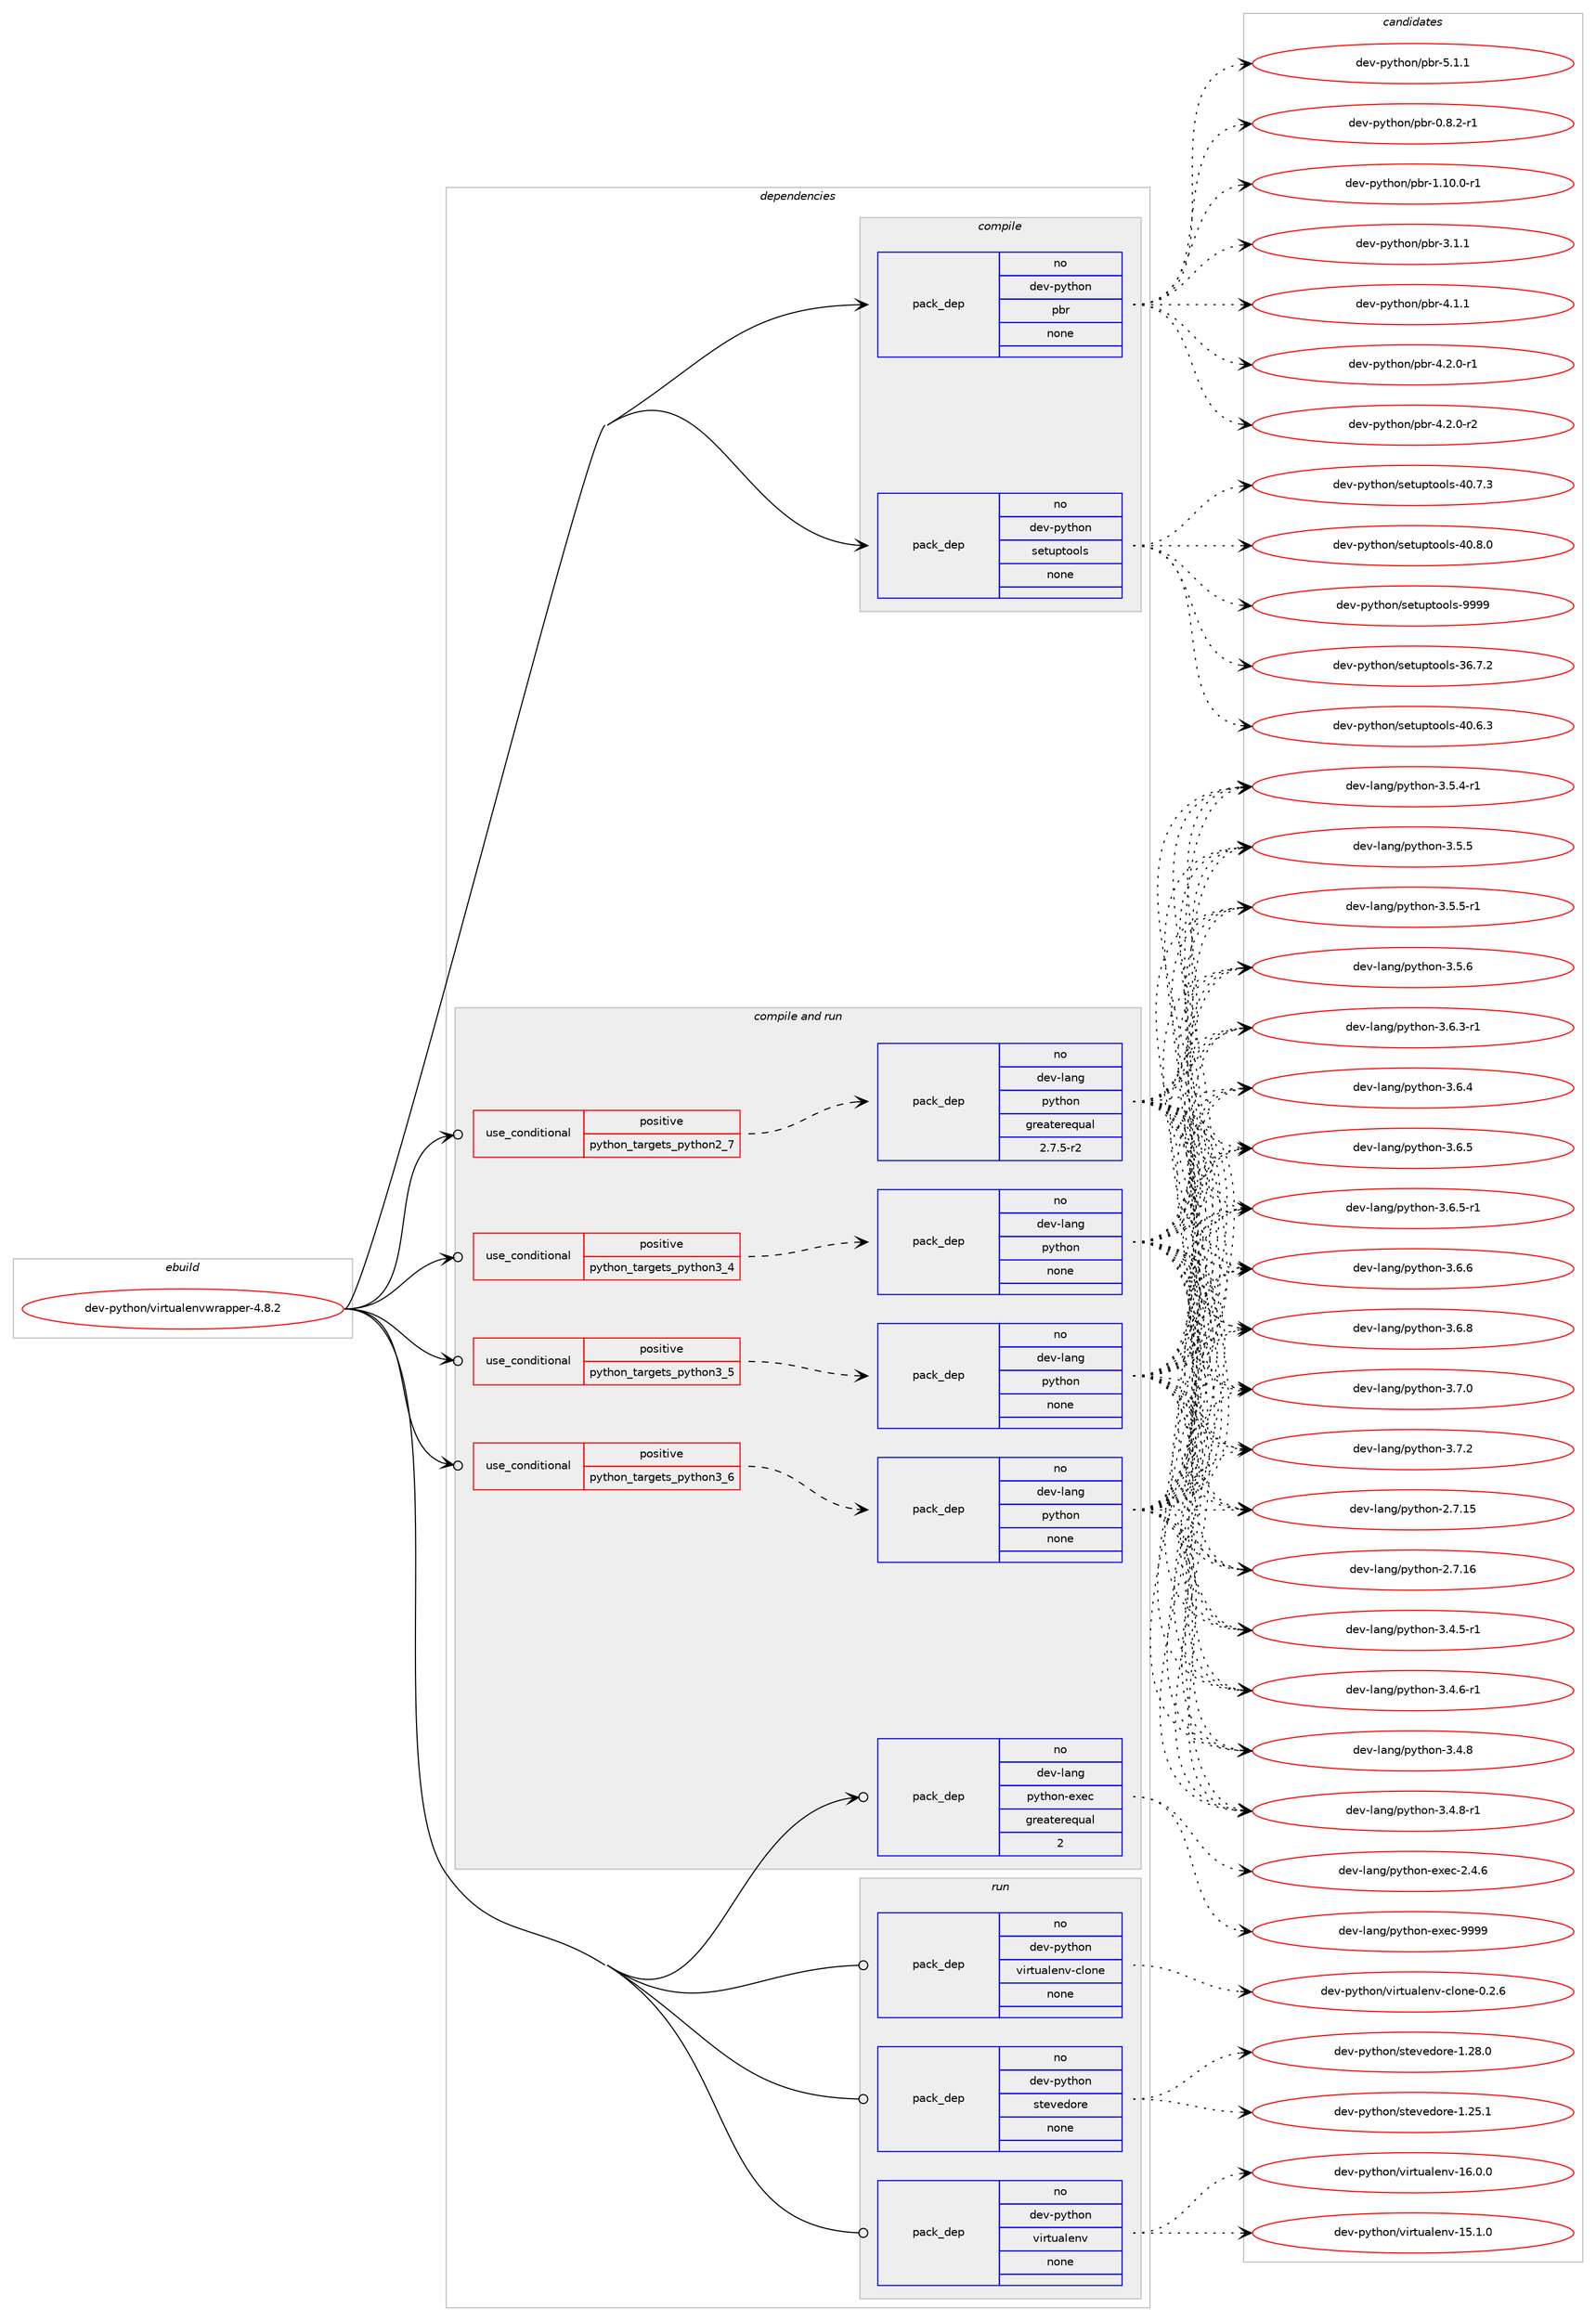 digraph prolog {

# *************
# Graph options
# *************

newrank=true;
concentrate=true;
compound=true;
graph [rankdir=LR,fontname=Helvetica,fontsize=10,ranksep=1.5];#, ranksep=2.5, nodesep=0.2];
edge  [arrowhead=vee];
node  [fontname=Helvetica,fontsize=10];

# **********
# The ebuild
# **********

subgraph cluster_leftcol {
color=gray;
rank=same;
label=<<i>ebuild</i>>;
id [label="dev-python/virtualenvwrapper-4.8.2", color=red, width=4, href="../dev-python/virtualenvwrapper-4.8.2.svg"];
}

# ****************
# The dependencies
# ****************

subgraph cluster_midcol {
color=gray;
label=<<i>dependencies</i>>;
subgraph cluster_compile {
fillcolor="#eeeeee";
style=filled;
label=<<i>compile</i>>;
subgraph pack1037214 {
dependency1447102 [label=<<TABLE BORDER="0" CELLBORDER="1" CELLSPACING="0" CELLPADDING="4" WIDTH="220"><TR><TD ROWSPAN="6" CELLPADDING="30">pack_dep</TD></TR><TR><TD WIDTH="110">no</TD></TR><TR><TD>dev-python</TD></TR><TR><TD>pbr</TD></TR><TR><TD>none</TD></TR><TR><TD></TD></TR></TABLE>>, shape=none, color=blue];
}
id:e -> dependency1447102:w [weight=20,style="solid",arrowhead="vee"];
subgraph pack1037215 {
dependency1447103 [label=<<TABLE BORDER="0" CELLBORDER="1" CELLSPACING="0" CELLPADDING="4" WIDTH="220"><TR><TD ROWSPAN="6" CELLPADDING="30">pack_dep</TD></TR><TR><TD WIDTH="110">no</TD></TR><TR><TD>dev-python</TD></TR><TR><TD>setuptools</TD></TR><TR><TD>none</TD></TR><TR><TD></TD></TR></TABLE>>, shape=none, color=blue];
}
id:e -> dependency1447103:w [weight=20,style="solid",arrowhead="vee"];
}
subgraph cluster_compileandrun {
fillcolor="#eeeeee";
style=filled;
label=<<i>compile and run</i>>;
subgraph cond386518 {
dependency1447104 [label=<<TABLE BORDER="0" CELLBORDER="1" CELLSPACING="0" CELLPADDING="4"><TR><TD ROWSPAN="3" CELLPADDING="10">use_conditional</TD></TR><TR><TD>positive</TD></TR><TR><TD>python_targets_python2_7</TD></TR></TABLE>>, shape=none, color=red];
subgraph pack1037216 {
dependency1447105 [label=<<TABLE BORDER="0" CELLBORDER="1" CELLSPACING="0" CELLPADDING="4" WIDTH="220"><TR><TD ROWSPAN="6" CELLPADDING="30">pack_dep</TD></TR><TR><TD WIDTH="110">no</TD></TR><TR><TD>dev-lang</TD></TR><TR><TD>python</TD></TR><TR><TD>greaterequal</TD></TR><TR><TD>2.7.5-r2</TD></TR></TABLE>>, shape=none, color=blue];
}
dependency1447104:e -> dependency1447105:w [weight=20,style="dashed",arrowhead="vee"];
}
id:e -> dependency1447104:w [weight=20,style="solid",arrowhead="odotvee"];
subgraph cond386519 {
dependency1447106 [label=<<TABLE BORDER="0" CELLBORDER="1" CELLSPACING="0" CELLPADDING="4"><TR><TD ROWSPAN="3" CELLPADDING="10">use_conditional</TD></TR><TR><TD>positive</TD></TR><TR><TD>python_targets_python3_4</TD></TR></TABLE>>, shape=none, color=red];
subgraph pack1037217 {
dependency1447107 [label=<<TABLE BORDER="0" CELLBORDER="1" CELLSPACING="0" CELLPADDING="4" WIDTH="220"><TR><TD ROWSPAN="6" CELLPADDING="30">pack_dep</TD></TR><TR><TD WIDTH="110">no</TD></TR><TR><TD>dev-lang</TD></TR><TR><TD>python</TD></TR><TR><TD>none</TD></TR><TR><TD></TD></TR></TABLE>>, shape=none, color=blue];
}
dependency1447106:e -> dependency1447107:w [weight=20,style="dashed",arrowhead="vee"];
}
id:e -> dependency1447106:w [weight=20,style="solid",arrowhead="odotvee"];
subgraph cond386520 {
dependency1447108 [label=<<TABLE BORDER="0" CELLBORDER="1" CELLSPACING="0" CELLPADDING="4"><TR><TD ROWSPAN="3" CELLPADDING="10">use_conditional</TD></TR><TR><TD>positive</TD></TR><TR><TD>python_targets_python3_5</TD></TR></TABLE>>, shape=none, color=red];
subgraph pack1037218 {
dependency1447109 [label=<<TABLE BORDER="0" CELLBORDER="1" CELLSPACING="0" CELLPADDING="4" WIDTH="220"><TR><TD ROWSPAN="6" CELLPADDING="30">pack_dep</TD></TR><TR><TD WIDTH="110">no</TD></TR><TR><TD>dev-lang</TD></TR><TR><TD>python</TD></TR><TR><TD>none</TD></TR><TR><TD></TD></TR></TABLE>>, shape=none, color=blue];
}
dependency1447108:e -> dependency1447109:w [weight=20,style="dashed",arrowhead="vee"];
}
id:e -> dependency1447108:w [weight=20,style="solid",arrowhead="odotvee"];
subgraph cond386521 {
dependency1447110 [label=<<TABLE BORDER="0" CELLBORDER="1" CELLSPACING="0" CELLPADDING="4"><TR><TD ROWSPAN="3" CELLPADDING="10">use_conditional</TD></TR><TR><TD>positive</TD></TR><TR><TD>python_targets_python3_6</TD></TR></TABLE>>, shape=none, color=red];
subgraph pack1037219 {
dependency1447111 [label=<<TABLE BORDER="0" CELLBORDER="1" CELLSPACING="0" CELLPADDING="4" WIDTH="220"><TR><TD ROWSPAN="6" CELLPADDING="30">pack_dep</TD></TR><TR><TD WIDTH="110">no</TD></TR><TR><TD>dev-lang</TD></TR><TR><TD>python</TD></TR><TR><TD>none</TD></TR><TR><TD></TD></TR></TABLE>>, shape=none, color=blue];
}
dependency1447110:e -> dependency1447111:w [weight=20,style="dashed",arrowhead="vee"];
}
id:e -> dependency1447110:w [weight=20,style="solid",arrowhead="odotvee"];
subgraph pack1037220 {
dependency1447112 [label=<<TABLE BORDER="0" CELLBORDER="1" CELLSPACING="0" CELLPADDING="4" WIDTH="220"><TR><TD ROWSPAN="6" CELLPADDING="30">pack_dep</TD></TR><TR><TD WIDTH="110">no</TD></TR><TR><TD>dev-lang</TD></TR><TR><TD>python-exec</TD></TR><TR><TD>greaterequal</TD></TR><TR><TD>2</TD></TR></TABLE>>, shape=none, color=blue];
}
id:e -> dependency1447112:w [weight=20,style="solid",arrowhead="odotvee"];
}
subgraph cluster_run {
fillcolor="#eeeeee";
style=filled;
label=<<i>run</i>>;
subgraph pack1037221 {
dependency1447113 [label=<<TABLE BORDER="0" CELLBORDER="1" CELLSPACING="0" CELLPADDING="4" WIDTH="220"><TR><TD ROWSPAN="6" CELLPADDING="30">pack_dep</TD></TR><TR><TD WIDTH="110">no</TD></TR><TR><TD>dev-python</TD></TR><TR><TD>stevedore</TD></TR><TR><TD>none</TD></TR><TR><TD></TD></TR></TABLE>>, shape=none, color=blue];
}
id:e -> dependency1447113:w [weight=20,style="solid",arrowhead="odot"];
subgraph pack1037222 {
dependency1447114 [label=<<TABLE BORDER="0" CELLBORDER="1" CELLSPACING="0" CELLPADDING="4" WIDTH="220"><TR><TD ROWSPAN="6" CELLPADDING="30">pack_dep</TD></TR><TR><TD WIDTH="110">no</TD></TR><TR><TD>dev-python</TD></TR><TR><TD>virtualenv</TD></TR><TR><TD>none</TD></TR><TR><TD></TD></TR></TABLE>>, shape=none, color=blue];
}
id:e -> dependency1447114:w [weight=20,style="solid",arrowhead="odot"];
subgraph pack1037223 {
dependency1447115 [label=<<TABLE BORDER="0" CELLBORDER="1" CELLSPACING="0" CELLPADDING="4" WIDTH="220"><TR><TD ROWSPAN="6" CELLPADDING="30">pack_dep</TD></TR><TR><TD WIDTH="110">no</TD></TR><TR><TD>dev-python</TD></TR><TR><TD>virtualenv-clone</TD></TR><TR><TD>none</TD></TR><TR><TD></TD></TR></TABLE>>, shape=none, color=blue];
}
id:e -> dependency1447115:w [weight=20,style="solid",arrowhead="odot"];
}
}

# **************
# The candidates
# **************

subgraph cluster_choices {
rank=same;
color=gray;
label=<<i>candidates</i>>;

subgraph choice1037214 {
color=black;
nodesep=1;
choice1001011184511212111610411111047112981144548465646504511449 [label="dev-python/pbr-0.8.2-r1", color=red, width=4,href="../dev-python/pbr-0.8.2-r1.svg"];
choice100101118451121211161041111104711298114454946494846484511449 [label="dev-python/pbr-1.10.0-r1", color=red, width=4,href="../dev-python/pbr-1.10.0-r1.svg"];
choice100101118451121211161041111104711298114455146494649 [label="dev-python/pbr-3.1.1", color=red, width=4,href="../dev-python/pbr-3.1.1.svg"];
choice100101118451121211161041111104711298114455246494649 [label="dev-python/pbr-4.1.1", color=red, width=4,href="../dev-python/pbr-4.1.1.svg"];
choice1001011184511212111610411111047112981144552465046484511449 [label="dev-python/pbr-4.2.0-r1", color=red, width=4,href="../dev-python/pbr-4.2.0-r1.svg"];
choice1001011184511212111610411111047112981144552465046484511450 [label="dev-python/pbr-4.2.0-r2", color=red, width=4,href="../dev-python/pbr-4.2.0-r2.svg"];
choice100101118451121211161041111104711298114455346494649 [label="dev-python/pbr-5.1.1", color=red, width=4,href="../dev-python/pbr-5.1.1.svg"];
dependency1447102:e -> choice1001011184511212111610411111047112981144548465646504511449:w [style=dotted,weight="100"];
dependency1447102:e -> choice100101118451121211161041111104711298114454946494846484511449:w [style=dotted,weight="100"];
dependency1447102:e -> choice100101118451121211161041111104711298114455146494649:w [style=dotted,weight="100"];
dependency1447102:e -> choice100101118451121211161041111104711298114455246494649:w [style=dotted,weight="100"];
dependency1447102:e -> choice1001011184511212111610411111047112981144552465046484511449:w [style=dotted,weight="100"];
dependency1447102:e -> choice1001011184511212111610411111047112981144552465046484511450:w [style=dotted,weight="100"];
dependency1447102:e -> choice100101118451121211161041111104711298114455346494649:w [style=dotted,weight="100"];
}
subgraph choice1037215 {
color=black;
nodesep=1;
choice100101118451121211161041111104711510111611711211611111110811545515446554650 [label="dev-python/setuptools-36.7.2", color=red, width=4,href="../dev-python/setuptools-36.7.2.svg"];
choice100101118451121211161041111104711510111611711211611111110811545524846544651 [label="dev-python/setuptools-40.6.3", color=red, width=4,href="../dev-python/setuptools-40.6.3.svg"];
choice100101118451121211161041111104711510111611711211611111110811545524846554651 [label="dev-python/setuptools-40.7.3", color=red, width=4,href="../dev-python/setuptools-40.7.3.svg"];
choice100101118451121211161041111104711510111611711211611111110811545524846564648 [label="dev-python/setuptools-40.8.0", color=red, width=4,href="../dev-python/setuptools-40.8.0.svg"];
choice10010111845112121116104111110471151011161171121161111111081154557575757 [label="dev-python/setuptools-9999", color=red, width=4,href="../dev-python/setuptools-9999.svg"];
dependency1447103:e -> choice100101118451121211161041111104711510111611711211611111110811545515446554650:w [style=dotted,weight="100"];
dependency1447103:e -> choice100101118451121211161041111104711510111611711211611111110811545524846544651:w [style=dotted,weight="100"];
dependency1447103:e -> choice100101118451121211161041111104711510111611711211611111110811545524846554651:w [style=dotted,weight="100"];
dependency1447103:e -> choice100101118451121211161041111104711510111611711211611111110811545524846564648:w [style=dotted,weight="100"];
dependency1447103:e -> choice10010111845112121116104111110471151011161171121161111111081154557575757:w [style=dotted,weight="100"];
}
subgraph choice1037216 {
color=black;
nodesep=1;
choice10010111845108971101034711212111610411111045504655464953 [label="dev-lang/python-2.7.15", color=red, width=4,href="../dev-lang/python-2.7.15.svg"];
choice10010111845108971101034711212111610411111045504655464954 [label="dev-lang/python-2.7.16", color=red, width=4,href="../dev-lang/python-2.7.16.svg"];
choice1001011184510897110103471121211161041111104551465246534511449 [label="dev-lang/python-3.4.5-r1", color=red, width=4,href="../dev-lang/python-3.4.5-r1.svg"];
choice1001011184510897110103471121211161041111104551465246544511449 [label="dev-lang/python-3.4.6-r1", color=red, width=4,href="../dev-lang/python-3.4.6-r1.svg"];
choice100101118451089711010347112121116104111110455146524656 [label="dev-lang/python-3.4.8", color=red, width=4,href="../dev-lang/python-3.4.8.svg"];
choice1001011184510897110103471121211161041111104551465246564511449 [label="dev-lang/python-3.4.8-r1", color=red, width=4,href="../dev-lang/python-3.4.8-r1.svg"];
choice1001011184510897110103471121211161041111104551465346524511449 [label="dev-lang/python-3.5.4-r1", color=red, width=4,href="../dev-lang/python-3.5.4-r1.svg"];
choice100101118451089711010347112121116104111110455146534653 [label="dev-lang/python-3.5.5", color=red, width=4,href="../dev-lang/python-3.5.5.svg"];
choice1001011184510897110103471121211161041111104551465346534511449 [label="dev-lang/python-3.5.5-r1", color=red, width=4,href="../dev-lang/python-3.5.5-r1.svg"];
choice100101118451089711010347112121116104111110455146534654 [label="dev-lang/python-3.5.6", color=red, width=4,href="../dev-lang/python-3.5.6.svg"];
choice1001011184510897110103471121211161041111104551465446514511449 [label="dev-lang/python-3.6.3-r1", color=red, width=4,href="../dev-lang/python-3.6.3-r1.svg"];
choice100101118451089711010347112121116104111110455146544652 [label="dev-lang/python-3.6.4", color=red, width=4,href="../dev-lang/python-3.6.4.svg"];
choice100101118451089711010347112121116104111110455146544653 [label="dev-lang/python-3.6.5", color=red, width=4,href="../dev-lang/python-3.6.5.svg"];
choice1001011184510897110103471121211161041111104551465446534511449 [label="dev-lang/python-3.6.5-r1", color=red, width=4,href="../dev-lang/python-3.6.5-r1.svg"];
choice100101118451089711010347112121116104111110455146544654 [label="dev-lang/python-3.6.6", color=red, width=4,href="../dev-lang/python-3.6.6.svg"];
choice100101118451089711010347112121116104111110455146544656 [label="dev-lang/python-3.6.8", color=red, width=4,href="../dev-lang/python-3.6.8.svg"];
choice100101118451089711010347112121116104111110455146554648 [label="dev-lang/python-3.7.0", color=red, width=4,href="../dev-lang/python-3.7.0.svg"];
choice100101118451089711010347112121116104111110455146554650 [label="dev-lang/python-3.7.2", color=red, width=4,href="../dev-lang/python-3.7.2.svg"];
dependency1447105:e -> choice10010111845108971101034711212111610411111045504655464953:w [style=dotted,weight="100"];
dependency1447105:e -> choice10010111845108971101034711212111610411111045504655464954:w [style=dotted,weight="100"];
dependency1447105:e -> choice1001011184510897110103471121211161041111104551465246534511449:w [style=dotted,weight="100"];
dependency1447105:e -> choice1001011184510897110103471121211161041111104551465246544511449:w [style=dotted,weight="100"];
dependency1447105:e -> choice100101118451089711010347112121116104111110455146524656:w [style=dotted,weight="100"];
dependency1447105:e -> choice1001011184510897110103471121211161041111104551465246564511449:w [style=dotted,weight="100"];
dependency1447105:e -> choice1001011184510897110103471121211161041111104551465346524511449:w [style=dotted,weight="100"];
dependency1447105:e -> choice100101118451089711010347112121116104111110455146534653:w [style=dotted,weight="100"];
dependency1447105:e -> choice1001011184510897110103471121211161041111104551465346534511449:w [style=dotted,weight="100"];
dependency1447105:e -> choice100101118451089711010347112121116104111110455146534654:w [style=dotted,weight="100"];
dependency1447105:e -> choice1001011184510897110103471121211161041111104551465446514511449:w [style=dotted,weight="100"];
dependency1447105:e -> choice100101118451089711010347112121116104111110455146544652:w [style=dotted,weight="100"];
dependency1447105:e -> choice100101118451089711010347112121116104111110455146544653:w [style=dotted,weight="100"];
dependency1447105:e -> choice1001011184510897110103471121211161041111104551465446534511449:w [style=dotted,weight="100"];
dependency1447105:e -> choice100101118451089711010347112121116104111110455146544654:w [style=dotted,weight="100"];
dependency1447105:e -> choice100101118451089711010347112121116104111110455146544656:w [style=dotted,weight="100"];
dependency1447105:e -> choice100101118451089711010347112121116104111110455146554648:w [style=dotted,weight="100"];
dependency1447105:e -> choice100101118451089711010347112121116104111110455146554650:w [style=dotted,weight="100"];
}
subgraph choice1037217 {
color=black;
nodesep=1;
choice10010111845108971101034711212111610411111045504655464953 [label="dev-lang/python-2.7.15", color=red, width=4,href="../dev-lang/python-2.7.15.svg"];
choice10010111845108971101034711212111610411111045504655464954 [label="dev-lang/python-2.7.16", color=red, width=4,href="../dev-lang/python-2.7.16.svg"];
choice1001011184510897110103471121211161041111104551465246534511449 [label="dev-lang/python-3.4.5-r1", color=red, width=4,href="../dev-lang/python-3.4.5-r1.svg"];
choice1001011184510897110103471121211161041111104551465246544511449 [label="dev-lang/python-3.4.6-r1", color=red, width=4,href="../dev-lang/python-3.4.6-r1.svg"];
choice100101118451089711010347112121116104111110455146524656 [label="dev-lang/python-3.4.8", color=red, width=4,href="../dev-lang/python-3.4.8.svg"];
choice1001011184510897110103471121211161041111104551465246564511449 [label="dev-lang/python-3.4.8-r1", color=red, width=4,href="../dev-lang/python-3.4.8-r1.svg"];
choice1001011184510897110103471121211161041111104551465346524511449 [label="dev-lang/python-3.5.4-r1", color=red, width=4,href="../dev-lang/python-3.5.4-r1.svg"];
choice100101118451089711010347112121116104111110455146534653 [label="dev-lang/python-3.5.5", color=red, width=4,href="../dev-lang/python-3.5.5.svg"];
choice1001011184510897110103471121211161041111104551465346534511449 [label="dev-lang/python-3.5.5-r1", color=red, width=4,href="../dev-lang/python-3.5.5-r1.svg"];
choice100101118451089711010347112121116104111110455146534654 [label="dev-lang/python-3.5.6", color=red, width=4,href="../dev-lang/python-3.5.6.svg"];
choice1001011184510897110103471121211161041111104551465446514511449 [label="dev-lang/python-3.6.3-r1", color=red, width=4,href="../dev-lang/python-3.6.3-r1.svg"];
choice100101118451089711010347112121116104111110455146544652 [label="dev-lang/python-3.6.4", color=red, width=4,href="../dev-lang/python-3.6.4.svg"];
choice100101118451089711010347112121116104111110455146544653 [label="dev-lang/python-3.6.5", color=red, width=4,href="../dev-lang/python-3.6.5.svg"];
choice1001011184510897110103471121211161041111104551465446534511449 [label="dev-lang/python-3.6.5-r1", color=red, width=4,href="../dev-lang/python-3.6.5-r1.svg"];
choice100101118451089711010347112121116104111110455146544654 [label="dev-lang/python-3.6.6", color=red, width=4,href="../dev-lang/python-3.6.6.svg"];
choice100101118451089711010347112121116104111110455146544656 [label="dev-lang/python-3.6.8", color=red, width=4,href="../dev-lang/python-3.6.8.svg"];
choice100101118451089711010347112121116104111110455146554648 [label="dev-lang/python-3.7.0", color=red, width=4,href="../dev-lang/python-3.7.0.svg"];
choice100101118451089711010347112121116104111110455146554650 [label="dev-lang/python-3.7.2", color=red, width=4,href="../dev-lang/python-3.7.2.svg"];
dependency1447107:e -> choice10010111845108971101034711212111610411111045504655464953:w [style=dotted,weight="100"];
dependency1447107:e -> choice10010111845108971101034711212111610411111045504655464954:w [style=dotted,weight="100"];
dependency1447107:e -> choice1001011184510897110103471121211161041111104551465246534511449:w [style=dotted,weight="100"];
dependency1447107:e -> choice1001011184510897110103471121211161041111104551465246544511449:w [style=dotted,weight="100"];
dependency1447107:e -> choice100101118451089711010347112121116104111110455146524656:w [style=dotted,weight="100"];
dependency1447107:e -> choice1001011184510897110103471121211161041111104551465246564511449:w [style=dotted,weight="100"];
dependency1447107:e -> choice1001011184510897110103471121211161041111104551465346524511449:w [style=dotted,weight="100"];
dependency1447107:e -> choice100101118451089711010347112121116104111110455146534653:w [style=dotted,weight="100"];
dependency1447107:e -> choice1001011184510897110103471121211161041111104551465346534511449:w [style=dotted,weight="100"];
dependency1447107:e -> choice100101118451089711010347112121116104111110455146534654:w [style=dotted,weight="100"];
dependency1447107:e -> choice1001011184510897110103471121211161041111104551465446514511449:w [style=dotted,weight="100"];
dependency1447107:e -> choice100101118451089711010347112121116104111110455146544652:w [style=dotted,weight="100"];
dependency1447107:e -> choice100101118451089711010347112121116104111110455146544653:w [style=dotted,weight="100"];
dependency1447107:e -> choice1001011184510897110103471121211161041111104551465446534511449:w [style=dotted,weight="100"];
dependency1447107:e -> choice100101118451089711010347112121116104111110455146544654:w [style=dotted,weight="100"];
dependency1447107:e -> choice100101118451089711010347112121116104111110455146544656:w [style=dotted,weight="100"];
dependency1447107:e -> choice100101118451089711010347112121116104111110455146554648:w [style=dotted,weight="100"];
dependency1447107:e -> choice100101118451089711010347112121116104111110455146554650:w [style=dotted,weight="100"];
}
subgraph choice1037218 {
color=black;
nodesep=1;
choice10010111845108971101034711212111610411111045504655464953 [label="dev-lang/python-2.7.15", color=red, width=4,href="../dev-lang/python-2.7.15.svg"];
choice10010111845108971101034711212111610411111045504655464954 [label="dev-lang/python-2.7.16", color=red, width=4,href="../dev-lang/python-2.7.16.svg"];
choice1001011184510897110103471121211161041111104551465246534511449 [label="dev-lang/python-3.4.5-r1", color=red, width=4,href="../dev-lang/python-3.4.5-r1.svg"];
choice1001011184510897110103471121211161041111104551465246544511449 [label="dev-lang/python-3.4.6-r1", color=red, width=4,href="../dev-lang/python-3.4.6-r1.svg"];
choice100101118451089711010347112121116104111110455146524656 [label="dev-lang/python-3.4.8", color=red, width=4,href="../dev-lang/python-3.4.8.svg"];
choice1001011184510897110103471121211161041111104551465246564511449 [label="dev-lang/python-3.4.8-r1", color=red, width=4,href="../dev-lang/python-3.4.8-r1.svg"];
choice1001011184510897110103471121211161041111104551465346524511449 [label="dev-lang/python-3.5.4-r1", color=red, width=4,href="../dev-lang/python-3.5.4-r1.svg"];
choice100101118451089711010347112121116104111110455146534653 [label="dev-lang/python-3.5.5", color=red, width=4,href="../dev-lang/python-3.5.5.svg"];
choice1001011184510897110103471121211161041111104551465346534511449 [label="dev-lang/python-3.5.5-r1", color=red, width=4,href="../dev-lang/python-3.5.5-r1.svg"];
choice100101118451089711010347112121116104111110455146534654 [label="dev-lang/python-3.5.6", color=red, width=4,href="../dev-lang/python-3.5.6.svg"];
choice1001011184510897110103471121211161041111104551465446514511449 [label="dev-lang/python-3.6.3-r1", color=red, width=4,href="../dev-lang/python-3.6.3-r1.svg"];
choice100101118451089711010347112121116104111110455146544652 [label="dev-lang/python-3.6.4", color=red, width=4,href="../dev-lang/python-3.6.4.svg"];
choice100101118451089711010347112121116104111110455146544653 [label="dev-lang/python-3.6.5", color=red, width=4,href="../dev-lang/python-3.6.5.svg"];
choice1001011184510897110103471121211161041111104551465446534511449 [label="dev-lang/python-3.6.5-r1", color=red, width=4,href="../dev-lang/python-3.6.5-r1.svg"];
choice100101118451089711010347112121116104111110455146544654 [label="dev-lang/python-3.6.6", color=red, width=4,href="../dev-lang/python-3.6.6.svg"];
choice100101118451089711010347112121116104111110455146544656 [label="dev-lang/python-3.6.8", color=red, width=4,href="../dev-lang/python-3.6.8.svg"];
choice100101118451089711010347112121116104111110455146554648 [label="dev-lang/python-3.7.0", color=red, width=4,href="../dev-lang/python-3.7.0.svg"];
choice100101118451089711010347112121116104111110455146554650 [label="dev-lang/python-3.7.2", color=red, width=4,href="../dev-lang/python-3.7.2.svg"];
dependency1447109:e -> choice10010111845108971101034711212111610411111045504655464953:w [style=dotted,weight="100"];
dependency1447109:e -> choice10010111845108971101034711212111610411111045504655464954:w [style=dotted,weight="100"];
dependency1447109:e -> choice1001011184510897110103471121211161041111104551465246534511449:w [style=dotted,weight="100"];
dependency1447109:e -> choice1001011184510897110103471121211161041111104551465246544511449:w [style=dotted,weight="100"];
dependency1447109:e -> choice100101118451089711010347112121116104111110455146524656:w [style=dotted,weight="100"];
dependency1447109:e -> choice1001011184510897110103471121211161041111104551465246564511449:w [style=dotted,weight="100"];
dependency1447109:e -> choice1001011184510897110103471121211161041111104551465346524511449:w [style=dotted,weight="100"];
dependency1447109:e -> choice100101118451089711010347112121116104111110455146534653:w [style=dotted,weight="100"];
dependency1447109:e -> choice1001011184510897110103471121211161041111104551465346534511449:w [style=dotted,weight="100"];
dependency1447109:e -> choice100101118451089711010347112121116104111110455146534654:w [style=dotted,weight="100"];
dependency1447109:e -> choice1001011184510897110103471121211161041111104551465446514511449:w [style=dotted,weight="100"];
dependency1447109:e -> choice100101118451089711010347112121116104111110455146544652:w [style=dotted,weight="100"];
dependency1447109:e -> choice100101118451089711010347112121116104111110455146544653:w [style=dotted,weight="100"];
dependency1447109:e -> choice1001011184510897110103471121211161041111104551465446534511449:w [style=dotted,weight="100"];
dependency1447109:e -> choice100101118451089711010347112121116104111110455146544654:w [style=dotted,weight="100"];
dependency1447109:e -> choice100101118451089711010347112121116104111110455146544656:w [style=dotted,weight="100"];
dependency1447109:e -> choice100101118451089711010347112121116104111110455146554648:w [style=dotted,weight="100"];
dependency1447109:e -> choice100101118451089711010347112121116104111110455146554650:w [style=dotted,weight="100"];
}
subgraph choice1037219 {
color=black;
nodesep=1;
choice10010111845108971101034711212111610411111045504655464953 [label="dev-lang/python-2.7.15", color=red, width=4,href="../dev-lang/python-2.7.15.svg"];
choice10010111845108971101034711212111610411111045504655464954 [label="dev-lang/python-2.7.16", color=red, width=4,href="../dev-lang/python-2.7.16.svg"];
choice1001011184510897110103471121211161041111104551465246534511449 [label="dev-lang/python-3.4.5-r1", color=red, width=4,href="../dev-lang/python-3.4.5-r1.svg"];
choice1001011184510897110103471121211161041111104551465246544511449 [label="dev-lang/python-3.4.6-r1", color=red, width=4,href="../dev-lang/python-3.4.6-r1.svg"];
choice100101118451089711010347112121116104111110455146524656 [label="dev-lang/python-3.4.8", color=red, width=4,href="../dev-lang/python-3.4.8.svg"];
choice1001011184510897110103471121211161041111104551465246564511449 [label="dev-lang/python-3.4.8-r1", color=red, width=4,href="../dev-lang/python-3.4.8-r1.svg"];
choice1001011184510897110103471121211161041111104551465346524511449 [label="dev-lang/python-3.5.4-r1", color=red, width=4,href="../dev-lang/python-3.5.4-r1.svg"];
choice100101118451089711010347112121116104111110455146534653 [label="dev-lang/python-3.5.5", color=red, width=4,href="../dev-lang/python-3.5.5.svg"];
choice1001011184510897110103471121211161041111104551465346534511449 [label="dev-lang/python-3.5.5-r1", color=red, width=4,href="../dev-lang/python-3.5.5-r1.svg"];
choice100101118451089711010347112121116104111110455146534654 [label="dev-lang/python-3.5.6", color=red, width=4,href="../dev-lang/python-3.5.6.svg"];
choice1001011184510897110103471121211161041111104551465446514511449 [label="dev-lang/python-3.6.3-r1", color=red, width=4,href="../dev-lang/python-3.6.3-r1.svg"];
choice100101118451089711010347112121116104111110455146544652 [label="dev-lang/python-3.6.4", color=red, width=4,href="../dev-lang/python-3.6.4.svg"];
choice100101118451089711010347112121116104111110455146544653 [label="dev-lang/python-3.6.5", color=red, width=4,href="../dev-lang/python-3.6.5.svg"];
choice1001011184510897110103471121211161041111104551465446534511449 [label="dev-lang/python-3.6.5-r1", color=red, width=4,href="../dev-lang/python-3.6.5-r1.svg"];
choice100101118451089711010347112121116104111110455146544654 [label="dev-lang/python-3.6.6", color=red, width=4,href="../dev-lang/python-3.6.6.svg"];
choice100101118451089711010347112121116104111110455146544656 [label="dev-lang/python-3.6.8", color=red, width=4,href="../dev-lang/python-3.6.8.svg"];
choice100101118451089711010347112121116104111110455146554648 [label="dev-lang/python-3.7.0", color=red, width=4,href="../dev-lang/python-3.7.0.svg"];
choice100101118451089711010347112121116104111110455146554650 [label="dev-lang/python-3.7.2", color=red, width=4,href="../dev-lang/python-3.7.2.svg"];
dependency1447111:e -> choice10010111845108971101034711212111610411111045504655464953:w [style=dotted,weight="100"];
dependency1447111:e -> choice10010111845108971101034711212111610411111045504655464954:w [style=dotted,weight="100"];
dependency1447111:e -> choice1001011184510897110103471121211161041111104551465246534511449:w [style=dotted,weight="100"];
dependency1447111:e -> choice1001011184510897110103471121211161041111104551465246544511449:w [style=dotted,weight="100"];
dependency1447111:e -> choice100101118451089711010347112121116104111110455146524656:w [style=dotted,weight="100"];
dependency1447111:e -> choice1001011184510897110103471121211161041111104551465246564511449:w [style=dotted,weight="100"];
dependency1447111:e -> choice1001011184510897110103471121211161041111104551465346524511449:w [style=dotted,weight="100"];
dependency1447111:e -> choice100101118451089711010347112121116104111110455146534653:w [style=dotted,weight="100"];
dependency1447111:e -> choice1001011184510897110103471121211161041111104551465346534511449:w [style=dotted,weight="100"];
dependency1447111:e -> choice100101118451089711010347112121116104111110455146534654:w [style=dotted,weight="100"];
dependency1447111:e -> choice1001011184510897110103471121211161041111104551465446514511449:w [style=dotted,weight="100"];
dependency1447111:e -> choice100101118451089711010347112121116104111110455146544652:w [style=dotted,weight="100"];
dependency1447111:e -> choice100101118451089711010347112121116104111110455146544653:w [style=dotted,weight="100"];
dependency1447111:e -> choice1001011184510897110103471121211161041111104551465446534511449:w [style=dotted,weight="100"];
dependency1447111:e -> choice100101118451089711010347112121116104111110455146544654:w [style=dotted,weight="100"];
dependency1447111:e -> choice100101118451089711010347112121116104111110455146544656:w [style=dotted,weight="100"];
dependency1447111:e -> choice100101118451089711010347112121116104111110455146554648:w [style=dotted,weight="100"];
dependency1447111:e -> choice100101118451089711010347112121116104111110455146554650:w [style=dotted,weight="100"];
}
subgraph choice1037220 {
color=black;
nodesep=1;
choice1001011184510897110103471121211161041111104510112010199455046524654 [label="dev-lang/python-exec-2.4.6", color=red, width=4,href="../dev-lang/python-exec-2.4.6.svg"];
choice10010111845108971101034711212111610411111045101120101994557575757 [label="dev-lang/python-exec-9999", color=red, width=4,href="../dev-lang/python-exec-9999.svg"];
dependency1447112:e -> choice1001011184510897110103471121211161041111104510112010199455046524654:w [style=dotted,weight="100"];
dependency1447112:e -> choice10010111845108971101034711212111610411111045101120101994557575757:w [style=dotted,weight="100"];
}
subgraph choice1037221 {
color=black;
nodesep=1;
choice100101118451121211161041111104711511610111810110011111410145494650534649 [label="dev-python/stevedore-1.25.1", color=red, width=4,href="../dev-python/stevedore-1.25.1.svg"];
choice100101118451121211161041111104711511610111810110011111410145494650564648 [label="dev-python/stevedore-1.28.0", color=red, width=4,href="../dev-python/stevedore-1.28.0.svg"];
dependency1447113:e -> choice100101118451121211161041111104711511610111810110011111410145494650534649:w [style=dotted,weight="100"];
dependency1447113:e -> choice100101118451121211161041111104711511610111810110011111410145494650564648:w [style=dotted,weight="100"];
}
subgraph choice1037222 {
color=black;
nodesep=1;
choice10010111845112121116104111110471181051141161179710810111011845495346494648 [label="dev-python/virtualenv-15.1.0", color=red, width=4,href="../dev-python/virtualenv-15.1.0.svg"];
choice10010111845112121116104111110471181051141161179710810111011845495446484648 [label="dev-python/virtualenv-16.0.0", color=red, width=4,href="../dev-python/virtualenv-16.0.0.svg"];
dependency1447114:e -> choice10010111845112121116104111110471181051141161179710810111011845495346494648:w [style=dotted,weight="100"];
dependency1447114:e -> choice10010111845112121116104111110471181051141161179710810111011845495446484648:w [style=dotted,weight="100"];
}
subgraph choice1037223 {
color=black;
nodesep=1;
choice1001011184511212111610411111047118105114116117971081011101184599108111110101454846504654 [label="dev-python/virtualenv-clone-0.2.6", color=red, width=4,href="../dev-python/virtualenv-clone-0.2.6.svg"];
dependency1447115:e -> choice1001011184511212111610411111047118105114116117971081011101184599108111110101454846504654:w [style=dotted,weight="100"];
}
}

}
